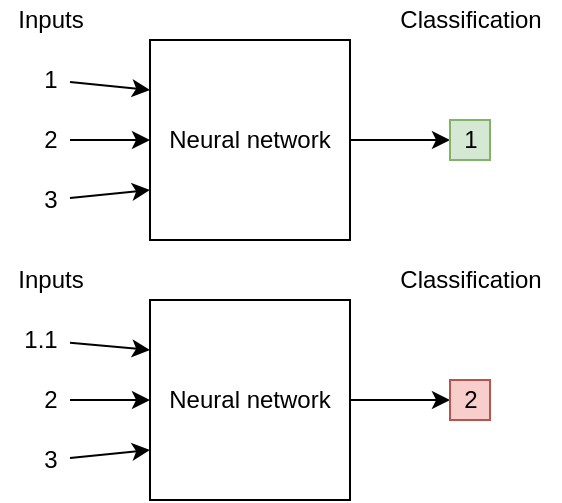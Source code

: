 <mxfile version="16.4.3" type="github">
  <diagram id="DrxBCEx4HHf6PRmIDB-f" name="Page-1">
    <mxGraphModel dx="1382" dy="764" grid="1" gridSize="10" guides="1" tooltips="1" connect="1" arrows="1" fold="1" page="1" pageScale="1" pageWidth="827" pageHeight="1169" math="0" shadow="0">
      <root>
        <mxCell id="0" />
        <mxCell id="1" parent="0" />
        <mxCell id="GNrmTfqzOTE7pUEOndlj-10" style="edgeStyle=orthogonalEdgeStyle;rounded=0;orthogonalLoop=1;jettySize=auto;html=1;" edge="1" parent="1" source="GNrmTfqzOTE7pUEOndlj-1" target="GNrmTfqzOTE7pUEOndlj-12">
          <mxGeometry relative="1" as="geometry">
            <mxPoint x="255" y="120" as="targetPoint" />
            <Array as="points" />
          </mxGeometry>
        </mxCell>
        <mxCell id="GNrmTfqzOTE7pUEOndlj-1" value="Neural network" style="whiteSpace=wrap;html=1;aspect=fixed;" vertex="1" parent="1">
          <mxGeometry x="115" y="70" width="100" height="100" as="geometry" />
        </mxCell>
        <mxCell id="GNrmTfqzOTE7pUEOndlj-2" value="" style="endArrow=classic;html=1;rounded=0;entryX=0;entryY=0.25;entryDx=0;entryDy=0;startArrow=none;startFill=0;endFill=1;" edge="1" parent="1" source="GNrmTfqzOTE7pUEOndlj-5" target="GNrmTfqzOTE7pUEOndlj-1">
          <mxGeometry width="50" height="50" relative="1" as="geometry">
            <mxPoint x="-5" y="60" as="sourcePoint" />
            <mxPoint x="355" y="250" as="targetPoint" />
          </mxGeometry>
        </mxCell>
        <mxCell id="GNrmTfqzOTE7pUEOndlj-3" value="" style="endArrow=classic;html=1;rounded=0;entryX=0;entryY=0.5;entryDx=0;entryDy=0;endFill=1;" edge="1" parent="1" source="GNrmTfqzOTE7pUEOndlj-6" target="GNrmTfqzOTE7pUEOndlj-1">
          <mxGeometry width="50" height="50" relative="1" as="geometry">
            <mxPoint x="-5" y="110" as="sourcePoint" />
            <mxPoint x="355" y="250" as="targetPoint" />
          </mxGeometry>
        </mxCell>
        <mxCell id="GNrmTfqzOTE7pUEOndlj-4" value="" style="endArrow=classic;html=1;rounded=0;entryX=0;entryY=0.75;entryDx=0;entryDy=0;endFill=1;" edge="1" parent="1" source="GNrmTfqzOTE7pUEOndlj-7" target="GNrmTfqzOTE7pUEOndlj-1">
          <mxGeometry width="50" height="50" relative="1" as="geometry">
            <mxPoint x="-5" y="150" as="sourcePoint" />
            <mxPoint x="355" y="250" as="targetPoint" />
          </mxGeometry>
        </mxCell>
        <mxCell id="GNrmTfqzOTE7pUEOndlj-5" value="1" style="text;html=1;align=center;verticalAlign=middle;resizable=0;points=[];autosize=1;strokeColor=none;fillColor=none;" vertex="1" parent="1">
          <mxGeometry x="55" y="80" width="20" height="20" as="geometry" />
        </mxCell>
        <mxCell id="GNrmTfqzOTE7pUEOndlj-6" value="2" style="text;html=1;align=center;verticalAlign=middle;resizable=0;points=[];autosize=1;strokeColor=none;fillColor=none;" vertex="1" parent="1">
          <mxGeometry x="55" y="110" width="20" height="20" as="geometry" />
        </mxCell>
        <mxCell id="GNrmTfqzOTE7pUEOndlj-7" value="3" style="text;html=1;align=center;verticalAlign=middle;resizable=0;points=[];autosize=1;strokeColor=none;fillColor=none;" vertex="1" parent="1">
          <mxGeometry x="55" y="140" width="20" height="20" as="geometry" />
        </mxCell>
        <mxCell id="GNrmTfqzOTE7pUEOndlj-9" value="Inputs" style="text;html=1;align=center;verticalAlign=middle;resizable=0;points=[];autosize=1;strokeColor=none;fillColor=none;" vertex="1" parent="1">
          <mxGeometry x="40" y="50" width="50" height="20" as="geometry" />
        </mxCell>
        <mxCell id="GNrmTfqzOTE7pUEOndlj-11" value="Classification" style="text;html=1;align=center;verticalAlign=middle;resizable=0;points=[];autosize=1;strokeColor=none;fillColor=none;" vertex="1" parent="1">
          <mxGeometry x="230" y="50" width="90" height="20" as="geometry" />
        </mxCell>
        <mxCell id="GNrmTfqzOTE7pUEOndlj-12" value="1" style="text;html=1;align=center;verticalAlign=middle;resizable=0;points=[];autosize=1;strokeColor=#82b366;fillColor=#d5e8d4;" vertex="1" parent="1">
          <mxGeometry x="265" y="110" width="20" height="20" as="geometry" />
        </mxCell>
        <mxCell id="GNrmTfqzOTE7pUEOndlj-13" style="edgeStyle=orthogonalEdgeStyle;rounded=0;orthogonalLoop=1;jettySize=auto;html=1;" edge="1" parent="1" source="GNrmTfqzOTE7pUEOndlj-14" target="GNrmTfqzOTE7pUEOndlj-23">
          <mxGeometry relative="1" as="geometry">
            <mxPoint x="255" y="250" as="targetPoint" />
            <Array as="points" />
          </mxGeometry>
        </mxCell>
        <mxCell id="GNrmTfqzOTE7pUEOndlj-14" value="Neural network" style="whiteSpace=wrap;html=1;aspect=fixed;" vertex="1" parent="1">
          <mxGeometry x="115" y="200" width="100" height="100" as="geometry" />
        </mxCell>
        <mxCell id="GNrmTfqzOTE7pUEOndlj-15" value="" style="endArrow=classic;html=1;rounded=0;entryX=0;entryY=0.25;entryDx=0;entryDy=0;startArrow=none;startFill=0;endFill=1;" edge="1" parent="1" source="GNrmTfqzOTE7pUEOndlj-18" target="GNrmTfqzOTE7pUEOndlj-14">
          <mxGeometry width="50" height="50" relative="1" as="geometry">
            <mxPoint x="-5" y="190" as="sourcePoint" />
            <mxPoint x="355" y="380" as="targetPoint" />
          </mxGeometry>
        </mxCell>
        <mxCell id="GNrmTfqzOTE7pUEOndlj-16" value="" style="endArrow=classic;html=1;rounded=0;entryX=0;entryY=0.5;entryDx=0;entryDy=0;endFill=1;" edge="1" parent="1" source="GNrmTfqzOTE7pUEOndlj-19" target="GNrmTfqzOTE7pUEOndlj-14">
          <mxGeometry width="50" height="50" relative="1" as="geometry">
            <mxPoint x="-5" y="240" as="sourcePoint" />
            <mxPoint x="355" y="380" as="targetPoint" />
          </mxGeometry>
        </mxCell>
        <mxCell id="GNrmTfqzOTE7pUEOndlj-17" value="" style="endArrow=classic;html=1;rounded=0;entryX=0;entryY=0.75;entryDx=0;entryDy=0;endFill=1;" edge="1" parent="1" source="GNrmTfqzOTE7pUEOndlj-20" target="GNrmTfqzOTE7pUEOndlj-14">
          <mxGeometry width="50" height="50" relative="1" as="geometry">
            <mxPoint x="-5" y="280" as="sourcePoint" />
            <mxPoint x="355" y="380" as="targetPoint" />
          </mxGeometry>
        </mxCell>
        <mxCell id="GNrmTfqzOTE7pUEOndlj-18" value="1.1" style="text;html=1;align=center;verticalAlign=middle;resizable=0;points=[];autosize=1;strokeColor=none;fillColor=none;" vertex="1" parent="1">
          <mxGeometry x="45" y="210" width="30" height="20" as="geometry" />
        </mxCell>
        <mxCell id="GNrmTfqzOTE7pUEOndlj-19" value="2" style="text;html=1;align=center;verticalAlign=middle;resizable=0;points=[];autosize=1;strokeColor=none;fillColor=none;" vertex="1" parent="1">
          <mxGeometry x="55" y="240" width="20" height="20" as="geometry" />
        </mxCell>
        <mxCell id="GNrmTfqzOTE7pUEOndlj-20" value="3" style="text;html=1;align=center;verticalAlign=middle;resizable=0;points=[];autosize=1;strokeColor=none;fillColor=none;" vertex="1" parent="1">
          <mxGeometry x="55" y="270" width="20" height="20" as="geometry" />
        </mxCell>
        <mxCell id="GNrmTfqzOTE7pUEOndlj-21" value="Inputs" style="text;html=1;align=center;verticalAlign=middle;resizable=0;points=[];autosize=1;strokeColor=none;fillColor=none;" vertex="1" parent="1">
          <mxGeometry x="40" y="180" width="50" height="20" as="geometry" />
        </mxCell>
        <mxCell id="GNrmTfqzOTE7pUEOndlj-22" value="Classification" style="text;html=1;align=center;verticalAlign=middle;resizable=0;points=[];autosize=1;strokeColor=none;fillColor=none;" vertex="1" parent="1">
          <mxGeometry x="230" y="180" width="90" height="20" as="geometry" />
        </mxCell>
        <mxCell id="GNrmTfqzOTE7pUEOndlj-23" value="2" style="text;html=1;align=center;verticalAlign=middle;resizable=0;points=[];autosize=1;strokeColor=#b85450;fillColor=#f8cecc;" vertex="1" parent="1">
          <mxGeometry x="265" y="240" width="20" height="20" as="geometry" />
        </mxCell>
      </root>
    </mxGraphModel>
  </diagram>
</mxfile>

